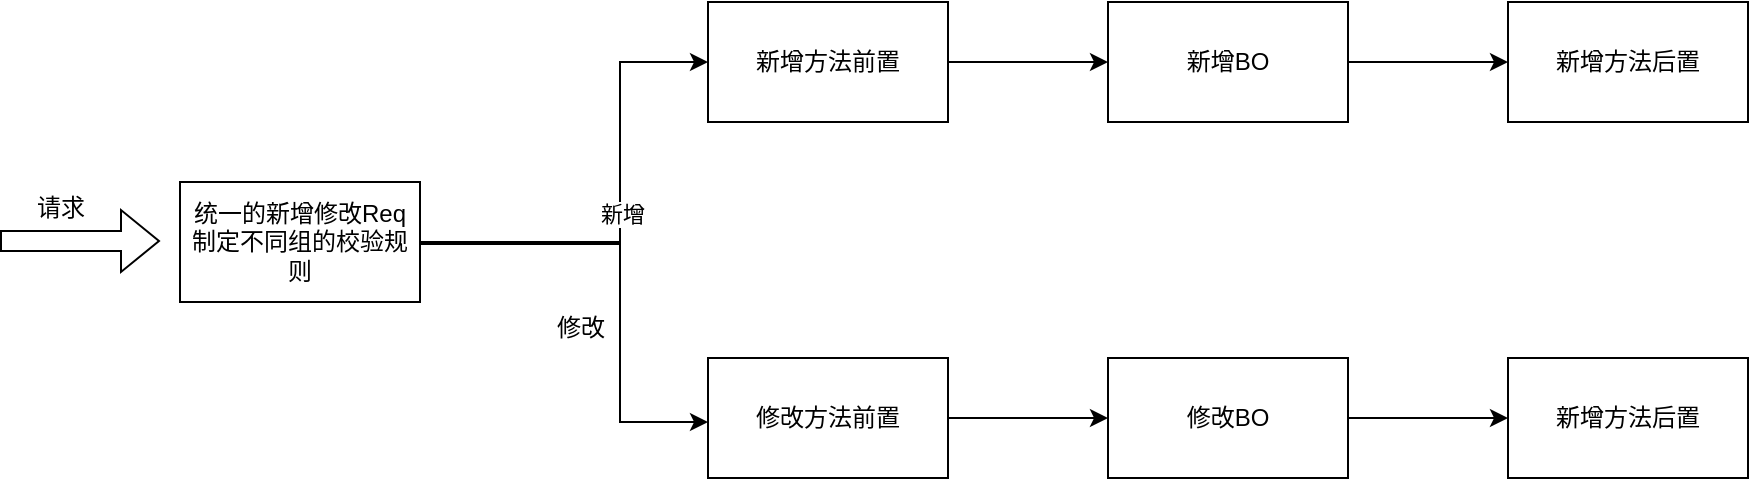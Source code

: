 <mxfile version="24.8.4">
  <diagram name="第 1 页" id="img6aUtkF5k5bley2Pda">
    <mxGraphModel dx="2074" dy="1098" grid="1" gridSize="10" guides="1" tooltips="1" connect="1" arrows="1" fold="1" page="1" pageScale="1" pageWidth="827" pageHeight="1169" math="0" shadow="0">
      <root>
        <mxCell id="0" />
        <mxCell id="1" parent="0" />
        <mxCell id="pIQmo3R34BFtmkFE47-W-1" value="统一的新增修改Req&lt;div&gt;制定不同组的校验规则&lt;/div&gt;" style="rounded=0;whiteSpace=wrap;html=1;" vertex="1" parent="1">
          <mxGeometry x="150" y="350" width="120" height="60" as="geometry" />
        </mxCell>
        <mxCell id="pIQmo3R34BFtmkFE47-W-4" value="" style="shape=flexArrow;endArrow=classic;html=1;rounded=0;" edge="1" parent="1">
          <mxGeometry width="50" height="50" relative="1" as="geometry">
            <mxPoint x="60" y="379.5" as="sourcePoint" />
            <mxPoint x="140" y="379.5" as="targetPoint" />
          </mxGeometry>
        </mxCell>
        <mxCell id="pIQmo3R34BFtmkFE47-W-5" value="请求" style="text;html=1;align=center;verticalAlign=middle;resizable=0;points=[];autosize=1;strokeColor=none;fillColor=none;" vertex="1" parent="1">
          <mxGeometry x="65" y="348" width="50" height="30" as="geometry" />
        </mxCell>
        <mxCell id="pIQmo3R34BFtmkFE47-W-7" value="" style="endArrow=classic;html=1;rounded=0;edgeStyle=orthogonalEdgeStyle;" edge="1" parent="1" target="pIQmo3R34BFtmkFE47-W-10">
          <mxGeometry width="50" height="50" relative="1" as="geometry">
            <mxPoint x="270" y="380" as="sourcePoint" />
            <mxPoint x="380" y="380" as="targetPoint" />
            <Array as="points">
              <mxPoint x="270" y="381" />
              <mxPoint x="370" y="381" />
              <mxPoint x="370" y="290" />
            </Array>
          </mxGeometry>
        </mxCell>
        <mxCell id="pIQmo3R34BFtmkFE47-W-9" value="新增" style="edgeLabel;html=1;align=center;verticalAlign=middle;resizable=0;points=[];" vertex="1" connectable="0" parent="pIQmo3R34BFtmkFE47-W-7">
          <mxGeometry x="-0.018" y="-1" relative="1" as="geometry">
            <mxPoint as="offset" />
          </mxGeometry>
        </mxCell>
        <mxCell id="pIQmo3R34BFtmkFE47-W-16" value="" style="edgeStyle=orthogonalEdgeStyle;rounded=0;orthogonalLoop=1;jettySize=auto;html=1;" edge="1" parent="1" source="pIQmo3R34BFtmkFE47-W-10" target="pIQmo3R34BFtmkFE47-W-15">
          <mxGeometry relative="1" as="geometry" />
        </mxCell>
        <mxCell id="pIQmo3R34BFtmkFE47-W-10" value="新增方法前置" style="rounded=0;whiteSpace=wrap;html=1;" vertex="1" parent="1">
          <mxGeometry x="414" y="260" width="120" height="60" as="geometry" />
        </mxCell>
        <mxCell id="pIQmo3R34BFtmkFE47-W-18" value="" style="edgeStyle=orthogonalEdgeStyle;rounded=0;orthogonalLoop=1;jettySize=auto;html=1;" edge="1" parent="1" source="pIQmo3R34BFtmkFE47-W-11" target="pIQmo3R34BFtmkFE47-W-17">
          <mxGeometry relative="1" as="geometry" />
        </mxCell>
        <mxCell id="pIQmo3R34BFtmkFE47-W-11" value="修改方法前置" style="rounded=0;whiteSpace=wrap;html=1;" vertex="1" parent="1">
          <mxGeometry x="414" y="438" width="120" height="60" as="geometry" />
        </mxCell>
        <mxCell id="pIQmo3R34BFtmkFE47-W-12" value="" style="endArrow=classic;html=1;rounded=0;edgeStyle=orthogonalEdgeStyle;" edge="1" parent="1" source="pIQmo3R34BFtmkFE47-W-1" target="pIQmo3R34BFtmkFE47-W-11">
          <mxGeometry width="50" height="50" relative="1" as="geometry">
            <mxPoint x="270" y="390" as="sourcePoint" />
            <mxPoint x="320" y="340" as="targetPoint" />
            <Array as="points">
              <mxPoint x="370" y="380" />
              <mxPoint x="370" y="470" />
            </Array>
          </mxGeometry>
        </mxCell>
        <mxCell id="pIQmo3R34BFtmkFE47-W-13" value="修改" style="text;html=1;align=center;verticalAlign=middle;resizable=0;points=[];autosize=1;strokeColor=none;fillColor=none;" vertex="1" parent="1">
          <mxGeometry x="325" y="408" width="50" height="30" as="geometry" />
        </mxCell>
        <mxCell id="pIQmo3R34BFtmkFE47-W-20" value="" style="edgeStyle=orthogonalEdgeStyle;rounded=0;orthogonalLoop=1;jettySize=auto;html=1;" edge="1" parent="1" source="pIQmo3R34BFtmkFE47-W-15" target="pIQmo3R34BFtmkFE47-W-19">
          <mxGeometry relative="1" as="geometry" />
        </mxCell>
        <mxCell id="pIQmo3R34BFtmkFE47-W-15" value="新增BO" style="rounded=0;whiteSpace=wrap;html=1;" vertex="1" parent="1">
          <mxGeometry x="614" y="260" width="120" height="60" as="geometry" />
        </mxCell>
        <mxCell id="pIQmo3R34BFtmkFE47-W-22" value="" style="edgeStyle=orthogonalEdgeStyle;rounded=0;orthogonalLoop=1;jettySize=auto;html=1;" edge="1" parent="1" source="pIQmo3R34BFtmkFE47-W-17" target="pIQmo3R34BFtmkFE47-W-21">
          <mxGeometry relative="1" as="geometry" />
        </mxCell>
        <mxCell id="pIQmo3R34BFtmkFE47-W-17" value="修改BO" style="rounded=0;whiteSpace=wrap;html=1;" vertex="1" parent="1">
          <mxGeometry x="614" y="438" width="120" height="60" as="geometry" />
        </mxCell>
        <mxCell id="pIQmo3R34BFtmkFE47-W-19" value="新增方法后置" style="rounded=0;whiteSpace=wrap;html=1;" vertex="1" parent="1">
          <mxGeometry x="814" y="260" width="120" height="60" as="geometry" />
        </mxCell>
        <mxCell id="pIQmo3R34BFtmkFE47-W-21" value="新增方法后置" style="rounded=0;whiteSpace=wrap;html=1;" vertex="1" parent="1">
          <mxGeometry x="814" y="438" width="120" height="60" as="geometry" />
        </mxCell>
      </root>
    </mxGraphModel>
  </diagram>
</mxfile>
